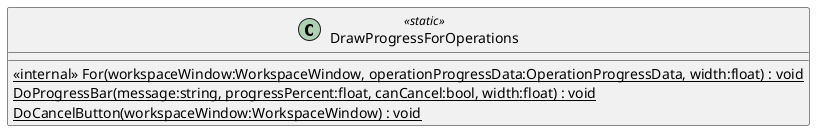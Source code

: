 @startuml
class DrawProgressForOperations <<static>> {
    <<internal>> {static} For(workspaceWindow:WorkspaceWindow, operationProgressData:OperationProgressData, width:float) : void
    {static} DoProgressBar(message:string, progressPercent:float, canCancel:bool, width:float) : void
    {static} DoCancelButton(workspaceWindow:WorkspaceWindow) : void
}
@enduml
